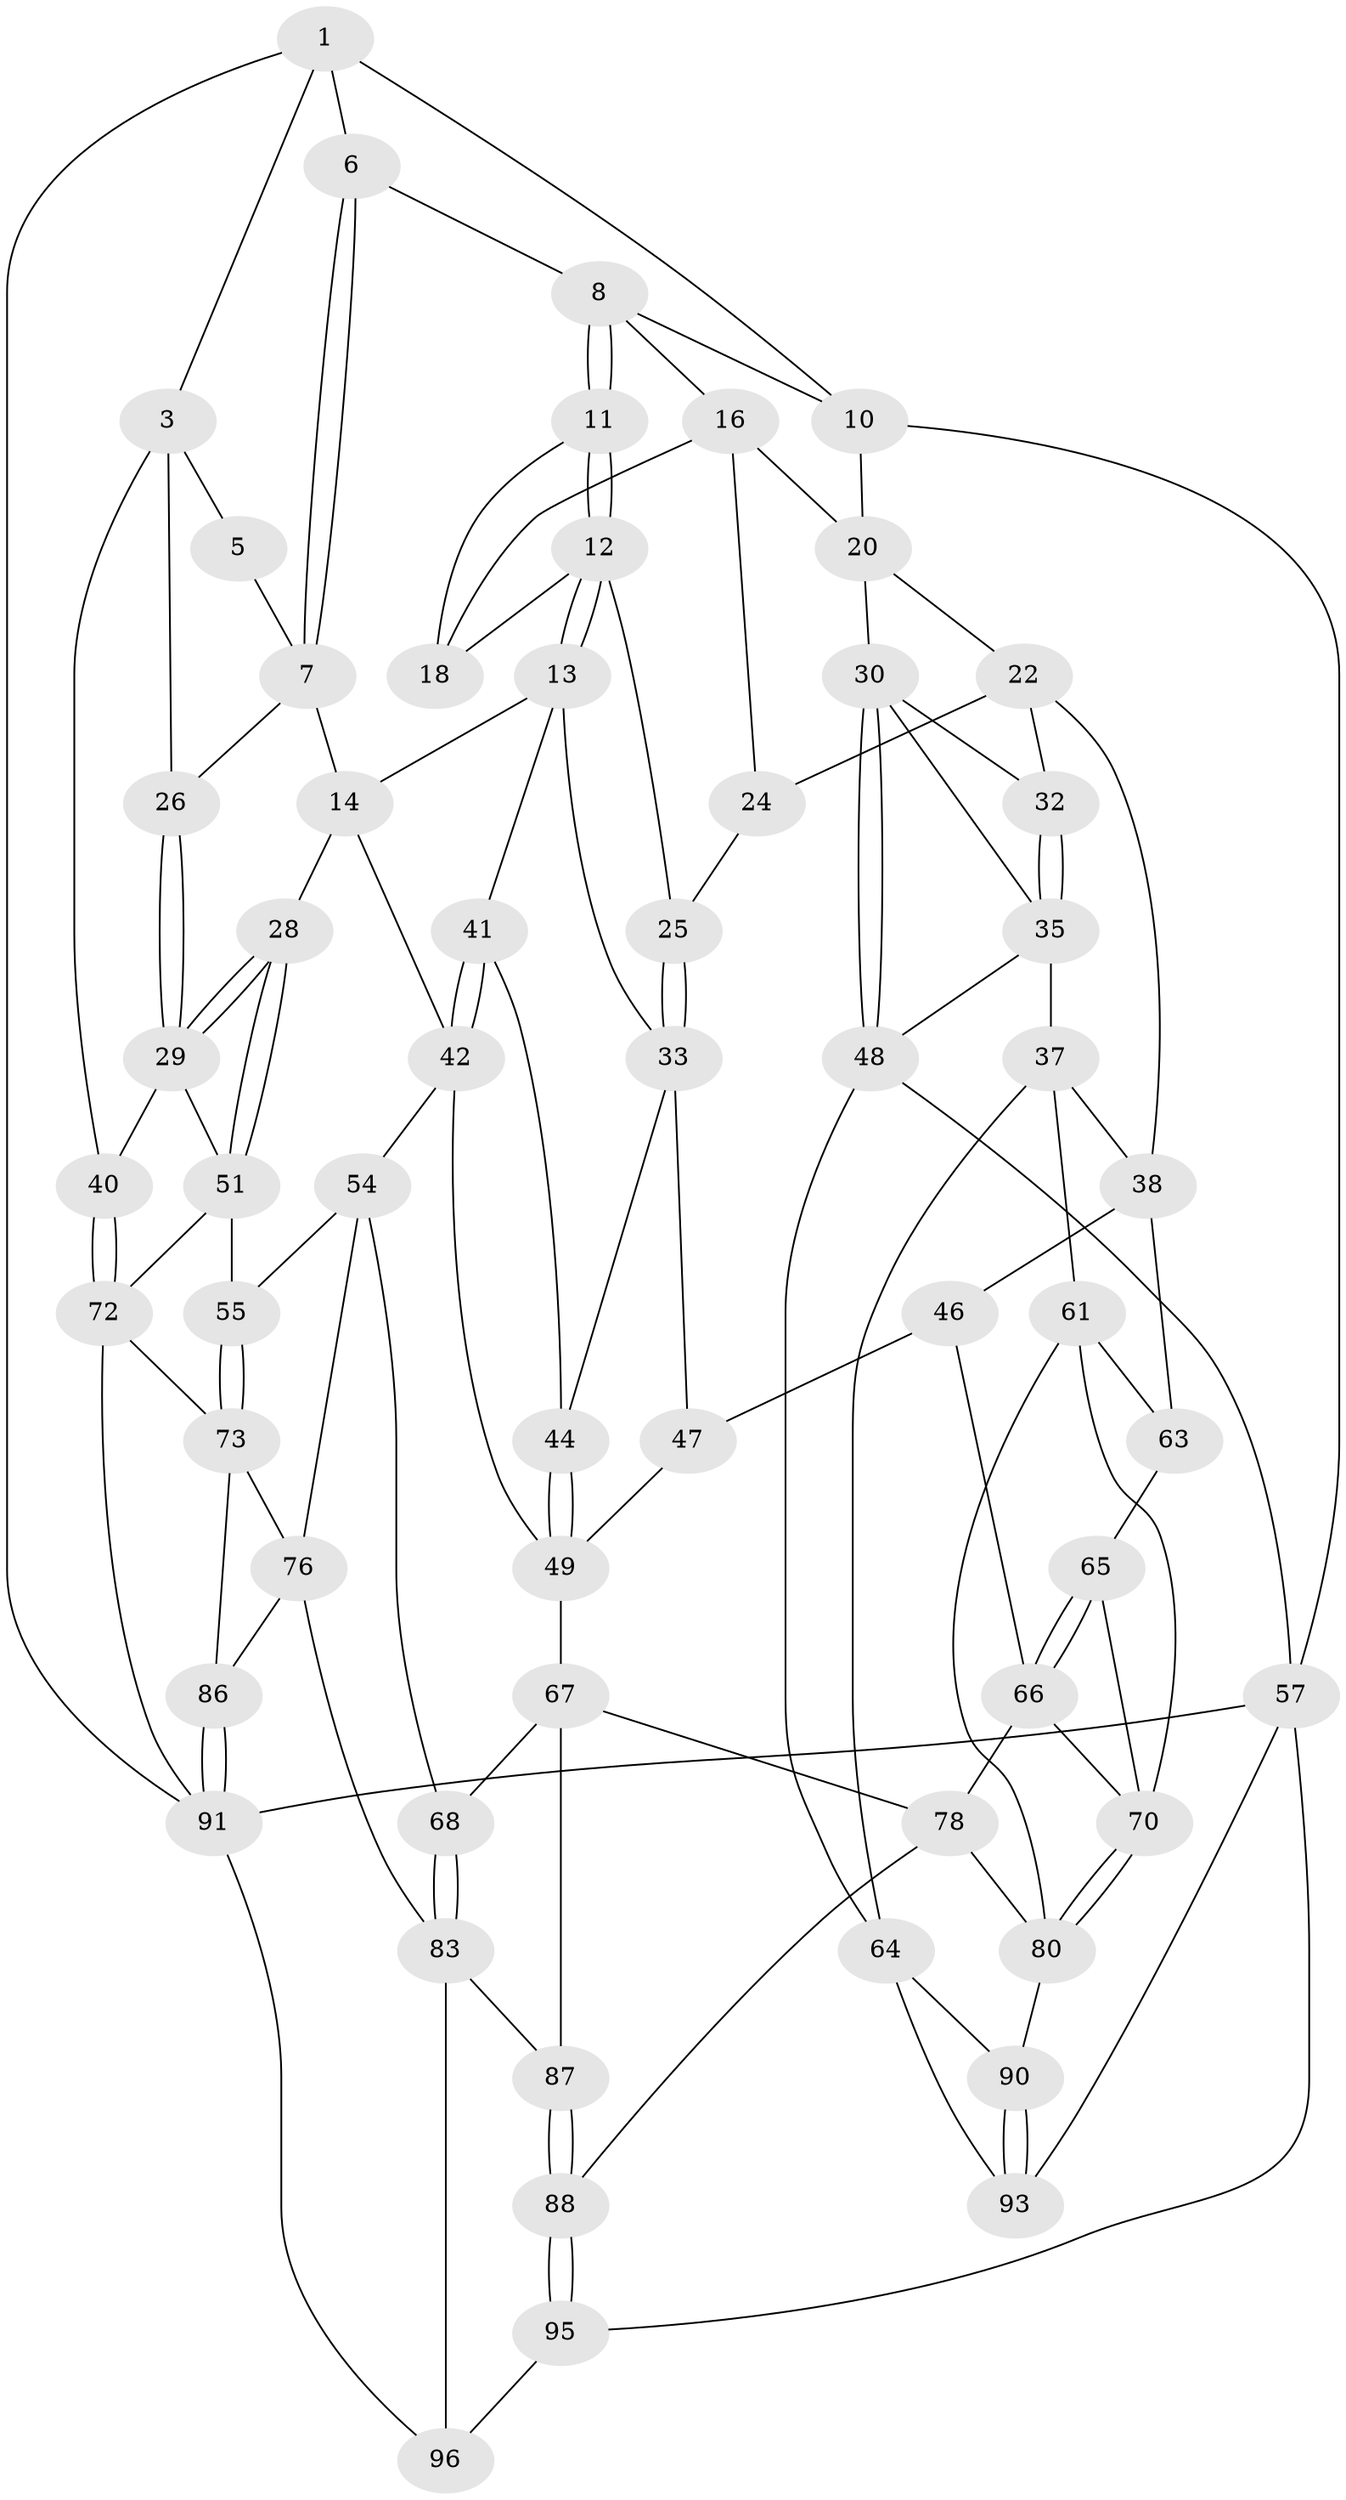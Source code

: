 // original degree distribution, {3: 0.020833333333333332, 6: 0.20833333333333334, 5: 0.5416666666666666, 4: 0.22916666666666666}
// Generated by graph-tools (version 1.1) at 2025/42/03/06/25 10:42:29]
// undirected, 60 vertices, 129 edges
graph export_dot {
graph [start="1"]
  node [color=gray90,style=filled];
  1 [pos="+0.1467715559877229+0",super="+2"];
  3 [pos="+0+0.2781066252727471",super="+4"];
  5 [pos="+0.08603841299754632+0.10266444493834465"];
  6 [pos="+0.3816390884560095+0"];
  7 [pos="+0.19138667160402048+0.2344126971614408",super="+15"];
  8 [pos="+0.3967524061345963+0",super="+9"];
  10 [pos="+1+0"];
  11 [pos="+0.39933175826636286+0"];
  12 [pos="+0.3847043896215594+0.24873628415288776",super="+19"];
  13 [pos="+0.3525769498535691+0.31288498546748295",super="+34"];
  14 [pos="+0.19962151723018848+0.2511390354429185",super="+27"];
  16 [pos="+0.7916153484112564+0.16244382259489354",super="+17"];
  18 [pos="+0.44344222869515326+0"];
  20 [pos="+0.8867241010997635+0.19626680740336228",super="+21"];
  22 [pos="+0.8860955056141265+0.2853860801654672",super="+23"];
  24 [pos="+0.6471347463099295+0.3048507744130335"];
  25 [pos="+0.6254378167089959+0.3033384275892492"];
  26 [pos="+0.07055031306953206+0.28119311276194814"];
  28 [pos="+0.1860905691815492+0.43968261130953906"];
  29 [pos="+0.11893719311135266+0.4288526103093976",super="+39"];
  30 [pos="+1+0.2540345838970585",super="+31"];
  32 [pos="+0.8990351123848376+0.32606939416576264"];
  33 [pos="+0.542861949623852+0.364652924790397",super="+43"];
  35 [pos="+0.9116082700602908+0.3999131125312349",super="+36"];
  37 [pos="+0.8619523815846103+0.48019918789614807",super="+60"];
  38 [pos="+0.7295460568264396+0.43317285294592867",super="+45"];
  40 [pos="+0+0.5759572337030813"];
  41 [pos="+0.34259688654598863+0.36955438862425705"];
  42 [pos="+0.2899568422973452+0.47042860893975275",super="+50"];
  44 [pos="+0.4638241375191928+0.4407131903576577"];
  46 [pos="+0.6666844668916689+0.5131490383456423",super="+59"];
  47 [pos="+0.5153082907265648+0.4424657190693906",super="+52"];
  48 [pos="+1+0.4550354557670605",super="+58"];
  49 [pos="+0.3659116359018292+0.521842668191451",super="+53"];
  51 [pos="+0.1315026672286429+0.5808404976952949",super="+56"];
  54 [pos="+0.24872397625289017+0.5796654533182133",super="+69"];
  55 [pos="+0.1829447980912497+0.6140778815666721"];
  57 [pos="+1+1",super="+94"];
  61 [pos="+0.948888043759332+0.6677722083748647",super="+62"];
  63 [pos="+0.6906284602805504+0.5224996999492028"];
  64 [pos="+1+0.7315070855454732",super="+89"];
  65 [pos="+0.6789556001980906+0.5907573235772074"];
  66 [pos="+0.5463135007369221+0.636152088496986",super="+77"];
  67 [pos="+0.36527140851931245+0.6796429729965635",super="+79"];
  68 [pos="+0.3611971176746848+0.6812427552355881"];
  70 [pos="+0.6947592107874532+0.659939129236461",super="+71"];
  72 [pos="+0+0.6117985220672112",super="+75"];
  73 [pos="+0.18478813328587418+0.6777918203489526",super="+74"];
  76 [pos="+0.2670528394096065+0.6874097450960959",super="+85"];
  78 [pos="+0.5720313212549011+0.7160591077254121",super="+82"];
  80 [pos="+0.8059160023804639+0.7385959994586403",super="+81"];
  83 [pos="+0.28701735872188155+0.8440351689200398",super="+84"];
  86 [pos="+0.20222313760146718+0.8332322844789029"];
  87 [pos="+0.43379670380353835+0.811679660798237"];
  88 [pos="+0.5079148822840671+0.9358053590852197"];
  90 [pos="+0.7492317654156655+0.9377494896235654"];
  91 [pos="+0+1",super="+92"];
  93 [pos="+0.7477778380334112+1"];
  95 [pos="+0.4566441234025313+1"];
  96 [pos="+0.4144505034418036+1"];
  1 -- 6;
  1 -- 3;
  1 -- 10;
  1 -- 91;
  3 -- 40;
  3 -- 26;
  3 -- 5;
  5 -- 7;
  6 -- 7;
  6 -- 7;
  6 -- 8;
  7 -- 26;
  7 -- 14;
  8 -- 11;
  8 -- 11;
  8 -- 16;
  8 -- 10;
  10 -- 57;
  10 -- 20;
  11 -- 12;
  11 -- 12;
  11 -- 18;
  12 -- 13;
  12 -- 13;
  12 -- 25;
  12 -- 18;
  13 -- 14;
  13 -- 33;
  13 -- 41;
  14 -- 42;
  14 -- 28;
  16 -- 20;
  16 -- 24;
  16 -- 18;
  20 -- 22;
  20 -- 30;
  22 -- 32;
  22 -- 24;
  22 -- 38;
  24 -- 25;
  25 -- 33;
  25 -- 33;
  26 -- 29;
  26 -- 29;
  28 -- 29;
  28 -- 29;
  28 -- 51;
  28 -- 51;
  29 -- 40;
  29 -- 51;
  30 -- 48;
  30 -- 48;
  30 -- 32;
  30 -- 35;
  32 -- 35;
  32 -- 35;
  33 -- 44;
  33 -- 47;
  35 -- 48;
  35 -- 37;
  37 -- 38;
  37 -- 64;
  37 -- 61;
  38 -- 46;
  38 -- 63;
  40 -- 72;
  40 -- 72;
  41 -- 42;
  41 -- 42;
  41 -- 44;
  42 -- 49;
  42 -- 54;
  44 -- 49;
  44 -- 49;
  46 -- 47 [weight=2];
  46 -- 66;
  47 -- 49;
  48 -- 57;
  48 -- 64;
  49 -- 67;
  51 -- 72;
  51 -- 55;
  54 -- 55;
  54 -- 68;
  54 -- 76;
  55 -- 73;
  55 -- 73;
  57 -- 91;
  57 -- 93;
  57 -- 95;
  61 -- 80;
  61 -- 70;
  61 -- 63;
  63 -- 65;
  64 -- 90;
  64 -- 93;
  65 -- 66;
  65 -- 66;
  65 -- 70;
  66 -- 78;
  66 -- 70;
  67 -- 68;
  67 -- 78;
  67 -- 87;
  68 -- 83;
  68 -- 83;
  70 -- 80;
  70 -- 80;
  72 -- 91;
  72 -- 73;
  73 -- 76;
  73 -- 86;
  76 -- 83;
  76 -- 86;
  78 -- 80;
  78 -- 88;
  80 -- 90;
  83 -- 87;
  83 -- 96;
  86 -- 91;
  86 -- 91;
  87 -- 88;
  87 -- 88;
  88 -- 95;
  88 -- 95;
  90 -- 93;
  90 -- 93;
  91 -- 96;
  95 -- 96;
}
